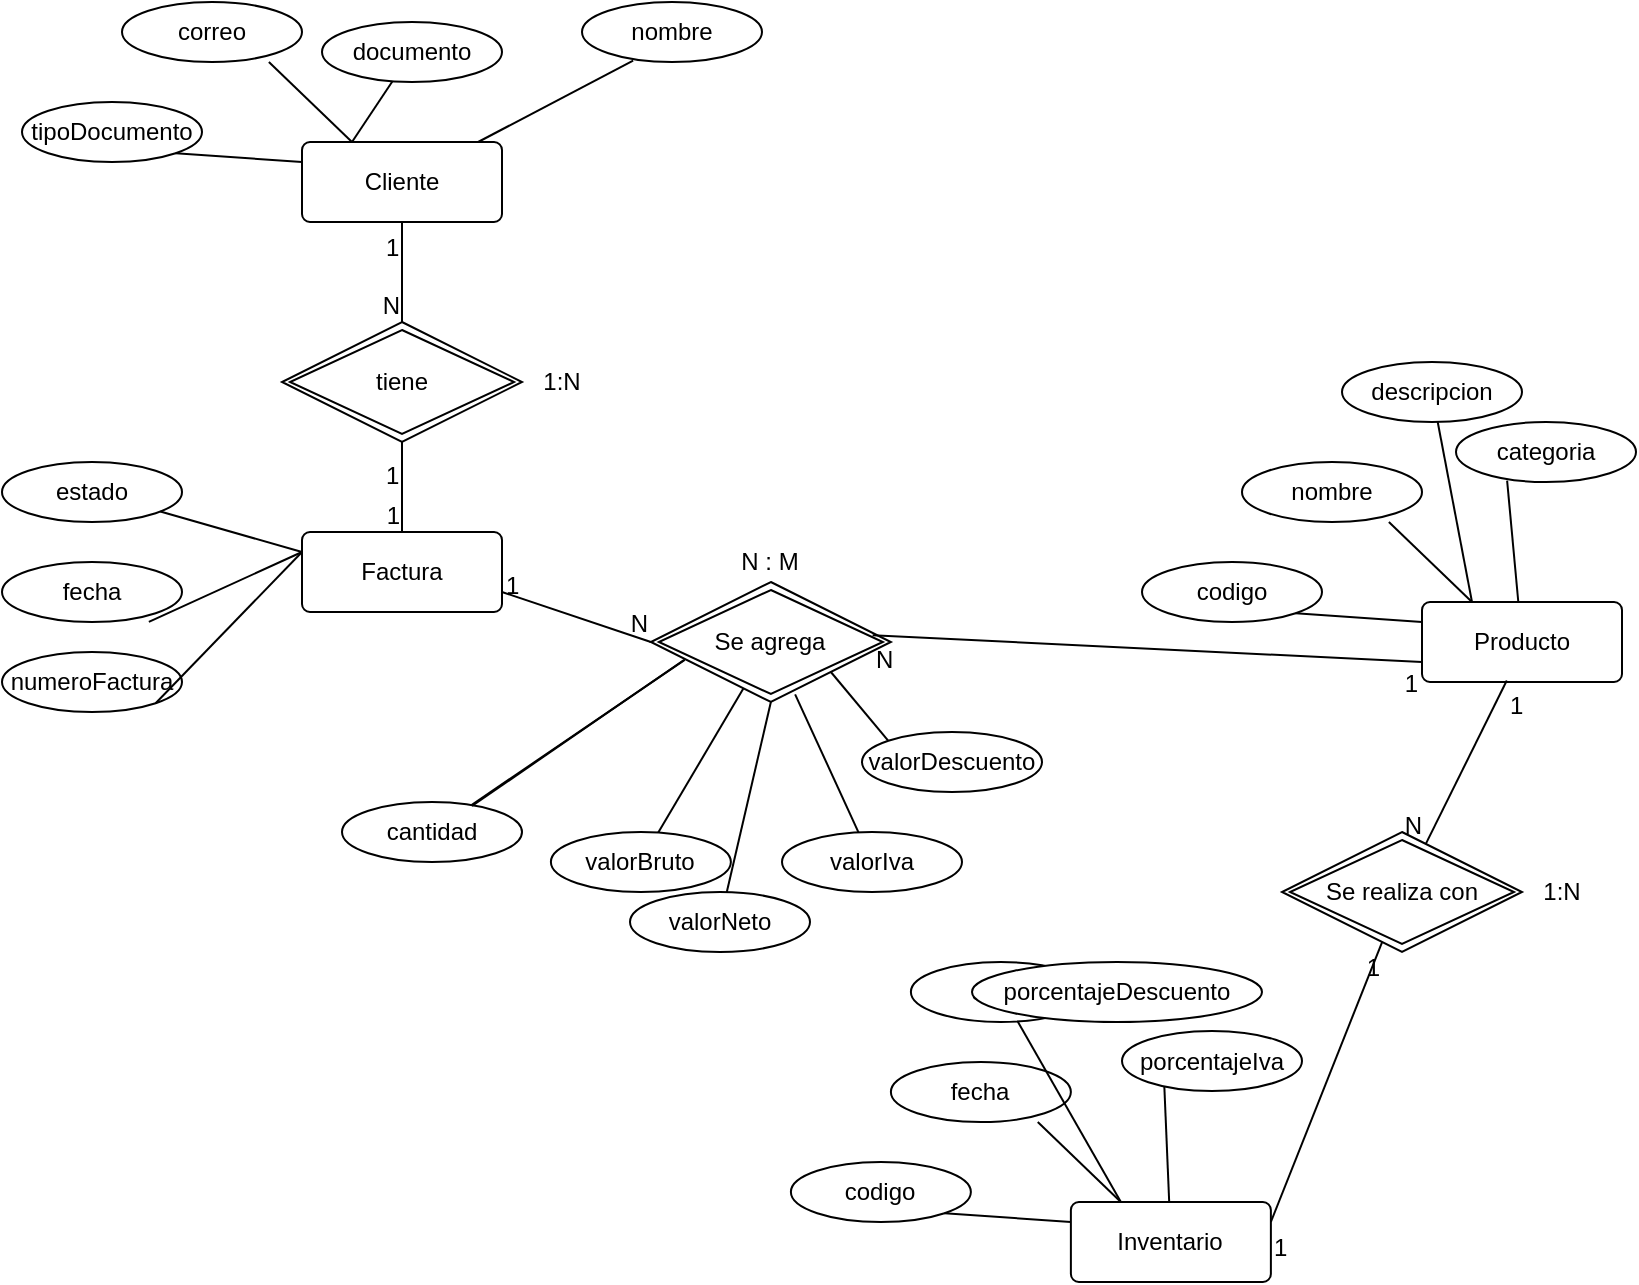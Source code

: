 <mxfile version="22.1.1" type="github">
  <diagram name="Página-1" id="lRrv80_V2zP-I7fB7Nj7">
    <mxGraphModel dx="2074" dy="782" grid="1" gridSize="10" guides="1" tooltips="1" connect="1" arrows="1" fold="1" page="1" pageScale="1" pageWidth="827" pageHeight="1169" math="0" shadow="0">
      <root>
        <mxCell id="0" />
        <mxCell id="1" parent="0" />
        <mxCell id="ZoLgGPwyBZnqr0tmu89g-1" value="Cliente" style="rounded=1;arcSize=10;whiteSpace=wrap;html=1;align=center;" vertex="1" parent="1">
          <mxGeometry x="160" y="260" width="100" height="40" as="geometry" />
        </mxCell>
        <mxCell id="ZoLgGPwyBZnqr0tmu89g-2" value="tipoDocumento" style="ellipse;whiteSpace=wrap;html=1;" vertex="1" parent="1">
          <mxGeometry x="20" y="240" width="90" height="30" as="geometry" />
        </mxCell>
        <mxCell id="ZoLgGPwyBZnqr0tmu89g-3" value="documento" style="ellipse;whiteSpace=wrap;html=1;" vertex="1" parent="1">
          <mxGeometry x="170" y="200" width="90" height="30" as="geometry" />
        </mxCell>
        <mxCell id="ZoLgGPwyBZnqr0tmu89g-4" value="nombre" style="ellipse;whiteSpace=wrap;html=1;" vertex="1" parent="1">
          <mxGeometry x="300" y="190" width="90" height="30" as="geometry" />
        </mxCell>
        <mxCell id="ZoLgGPwyBZnqr0tmu89g-5" value="correo" style="ellipse;whiteSpace=wrap;html=1;" vertex="1" parent="1">
          <mxGeometry x="70" y="190" width="90" height="30" as="geometry" />
        </mxCell>
        <mxCell id="ZoLgGPwyBZnqr0tmu89g-6" value="" style="endArrow=none;html=1;rounded=0;entryX=0.816;entryY=0.999;entryDx=0;entryDy=0;entryPerimeter=0;exitX=0.25;exitY=0;exitDx=0;exitDy=0;" edge="1" parent="1" source="ZoLgGPwyBZnqr0tmu89g-1" target="ZoLgGPwyBZnqr0tmu89g-5">
          <mxGeometry relative="1" as="geometry">
            <mxPoint x="190" y="280" as="sourcePoint" />
            <mxPoint x="740" y="450" as="targetPoint" />
          </mxGeometry>
        </mxCell>
        <mxCell id="ZoLgGPwyBZnqr0tmu89g-7" value="" style="resizable=0;html=1;whiteSpace=wrap;align=right;verticalAlign=bottom;" connectable="0" vertex="1" parent="ZoLgGPwyBZnqr0tmu89g-6">
          <mxGeometry x="1" relative="1" as="geometry" />
        </mxCell>
        <mxCell id="ZoLgGPwyBZnqr0tmu89g-8" value="" style="endArrow=none;html=1;rounded=0;entryX=1;entryY=1;entryDx=0;entryDy=0;exitX=0;exitY=0.25;exitDx=0;exitDy=0;exitPerimeter=0;" edge="1" parent="1" source="ZoLgGPwyBZnqr0tmu89g-1" target="ZoLgGPwyBZnqr0tmu89g-2">
          <mxGeometry relative="1" as="geometry">
            <mxPoint x="200" y="286" as="sourcePoint" />
            <mxPoint x="153" y="230" as="targetPoint" />
          </mxGeometry>
        </mxCell>
        <mxCell id="ZoLgGPwyBZnqr0tmu89g-9" value="" style="resizable=0;html=1;whiteSpace=wrap;align=right;verticalAlign=bottom;" connectable="0" vertex="1" parent="ZoLgGPwyBZnqr0tmu89g-8">
          <mxGeometry x="1" relative="1" as="geometry" />
        </mxCell>
        <mxCell id="ZoLgGPwyBZnqr0tmu89g-10" value="" style="endArrow=none;html=1;rounded=0;exitX=0.25;exitY=0;exitDx=0;exitDy=0;" edge="1" parent="1" source="ZoLgGPwyBZnqr0tmu89g-1" target="ZoLgGPwyBZnqr0tmu89g-3">
          <mxGeometry relative="1" as="geometry">
            <mxPoint x="200" y="286" as="sourcePoint" />
            <mxPoint x="153" y="230" as="targetPoint" />
          </mxGeometry>
        </mxCell>
        <mxCell id="ZoLgGPwyBZnqr0tmu89g-11" value="" style="resizable=0;html=1;whiteSpace=wrap;align=right;verticalAlign=bottom;" connectable="0" vertex="1" parent="ZoLgGPwyBZnqr0tmu89g-10">
          <mxGeometry x="1" relative="1" as="geometry" />
        </mxCell>
        <mxCell id="ZoLgGPwyBZnqr0tmu89g-12" value="" style="endArrow=none;html=1;rounded=0;entryX=0.284;entryY=0.976;entryDx=0;entryDy=0;entryPerimeter=0;" edge="1" parent="1" source="ZoLgGPwyBZnqr0tmu89g-1" target="ZoLgGPwyBZnqr0tmu89g-4">
          <mxGeometry relative="1" as="geometry">
            <mxPoint x="225" y="280" as="sourcePoint" />
            <mxPoint x="248" y="230" as="targetPoint" />
          </mxGeometry>
        </mxCell>
        <mxCell id="ZoLgGPwyBZnqr0tmu89g-13" value="" style="resizable=0;html=1;whiteSpace=wrap;align=right;verticalAlign=bottom;" connectable="0" vertex="1" parent="ZoLgGPwyBZnqr0tmu89g-12">
          <mxGeometry x="1" relative="1" as="geometry" />
        </mxCell>
        <mxCell id="ZoLgGPwyBZnqr0tmu89g-14" value="Producto" style="rounded=1;arcSize=10;whiteSpace=wrap;html=1;align=center;" vertex="1" parent="1">
          <mxGeometry x="720" y="490" width="100" height="40" as="geometry" />
        </mxCell>
        <mxCell id="ZoLgGPwyBZnqr0tmu89g-15" value="codigo" style="ellipse;whiteSpace=wrap;html=1;" vertex="1" parent="1">
          <mxGeometry x="580" y="470" width="90" height="30" as="geometry" />
        </mxCell>
        <mxCell id="ZoLgGPwyBZnqr0tmu89g-16" value="descripcion" style="ellipse;whiteSpace=wrap;html=1;" vertex="1" parent="1">
          <mxGeometry x="680" y="370" width="90" height="30" as="geometry" />
        </mxCell>
        <mxCell id="ZoLgGPwyBZnqr0tmu89g-17" value="categoria" style="ellipse;whiteSpace=wrap;html=1;" vertex="1" parent="1">
          <mxGeometry x="737" y="400" width="90" height="30" as="geometry" />
        </mxCell>
        <mxCell id="ZoLgGPwyBZnqr0tmu89g-18" value="nombre" style="ellipse;whiteSpace=wrap;html=1;" vertex="1" parent="1">
          <mxGeometry x="630" y="420" width="90" height="30" as="geometry" />
        </mxCell>
        <mxCell id="ZoLgGPwyBZnqr0tmu89g-19" value="" style="endArrow=none;html=1;rounded=0;entryX=0.816;entryY=0.999;entryDx=0;entryDy=0;entryPerimeter=0;exitX=0.25;exitY=0;exitDx=0;exitDy=0;" edge="1" parent="1" source="ZoLgGPwyBZnqr0tmu89g-14" target="ZoLgGPwyBZnqr0tmu89g-18">
          <mxGeometry relative="1" as="geometry">
            <mxPoint x="750" y="510" as="sourcePoint" />
            <mxPoint x="1300" y="680" as="targetPoint" />
          </mxGeometry>
        </mxCell>
        <mxCell id="ZoLgGPwyBZnqr0tmu89g-20" value="" style="resizable=0;html=1;whiteSpace=wrap;align=right;verticalAlign=bottom;" connectable="0" vertex="1" parent="ZoLgGPwyBZnqr0tmu89g-19">
          <mxGeometry x="1" relative="1" as="geometry" />
        </mxCell>
        <mxCell id="ZoLgGPwyBZnqr0tmu89g-21" value="" style="endArrow=none;html=1;rounded=0;entryX=1;entryY=1;entryDx=0;entryDy=0;exitX=0;exitY=0.25;exitDx=0;exitDy=0;exitPerimeter=0;" edge="1" parent="1" source="ZoLgGPwyBZnqr0tmu89g-14" target="ZoLgGPwyBZnqr0tmu89g-15">
          <mxGeometry relative="1" as="geometry">
            <mxPoint x="760" y="516" as="sourcePoint" />
            <mxPoint x="713" y="460" as="targetPoint" />
          </mxGeometry>
        </mxCell>
        <mxCell id="ZoLgGPwyBZnqr0tmu89g-22" value="" style="resizable=0;html=1;whiteSpace=wrap;align=right;verticalAlign=bottom;" connectable="0" vertex="1" parent="ZoLgGPwyBZnqr0tmu89g-21">
          <mxGeometry x="1" relative="1" as="geometry" />
        </mxCell>
        <mxCell id="ZoLgGPwyBZnqr0tmu89g-23" value="" style="endArrow=none;html=1;rounded=0;exitX=0.25;exitY=0;exitDx=0;exitDy=0;" edge="1" parent="1" source="ZoLgGPwyBZnqr0tmu89g-14" target="ZoLgGPwyBZnqr0tmu89g-16">
          <mxGeometry relative="1" as="geometry">
            <mxPoint x="760" y="516" as="sourcePoint" />
            <mxPoint x="713" y="460" as="targetPoint" />
          </mxGeometry>
        </mxCell>
        <mxCell id="ZoLgGPwyBZnqr0tmu89g-24" value="" style="resizable=0;html=1;whiteSpace=wrap;align=right;verticalAlign=bottom;" connectable="0" vertex="1" parent="ZoLgGPwyBZnqr0tmu89g-23">
          <mxGeometry x="1" relative="1" as="geometry" />
        </mxCell>
        <mxCell id="ZoLgGPwyBZnqr0tmu89g-25" value="" style="endArrow=none;html=1;rounded=0;entryX=0.284;entryY=0.976;entryDx=0;entryDy=0;entryPerimeter=0;" edge="1" parent="1" source="ZoLgGPwyBZnqr0tmu89g-14" target="ZoLgGPwyBZnqr0tmu89g-17">
          <mxGeometry relative="1" as="geometry">
            <mxPoint x="785" y="510" as="sourcePoint" />
            <mxPoint x="808" y="460" as="targetPoint" />
          </mxGeometry>
        </mxCell>
        <mxCell id="ZoLgGPwyBZnqr0tmu89g-26" value="" style="resizable=0;html=1;whiteSpace=wrap;align=right;verticalAlign=bottom;" connectable="0" vertex="1" parent="ZoLgGPwyBZnqr0tmu89g-25">
          <mxGeometry x="1" relative="1" as="geometry" />
        </mxCell>
        <mxCell id="ZoLgGPwyBZnqr0tmu89g-27" value="Inventario" style="rounded=1;arcSize=10;whiteSpace=wrap;html=1;align=center;" vertex="1" parent="1">
          <mxGeometry x="544.44" y="790" width="100" height="40" as="geometry" />
        </mxCell>
        <mxCell id="ZoLgGPwyBZnqr0tmu89g-28" value="codigo" style="ellipse;whiteSpace=wrap;html=1;" vertex="1" parent="1">
          <mxGeometry x="404.44" y="770" width="90" height="30" as="geometry" />
        </mxCell>
        <mxCell id="ZoLgGPwyBZnqr0tmu89g-29" value="stock" style="ellipse;whiteSpace=wrap;html=1;" vertex="1" parent="1">
          <mxGeometry x="464.44" y="670" width="90" height="30" as="geometry" />
        </mxCell>
        <mxCell id="ZoLgGPwyBZnqr0tmu89g-30" value="porcentajeDescuento" style="ellipse;whiteSpace=wrap;html=1;" vertex="1" parent="1">
          <mxGeometry x="495" y="670" width="145" height="30" as="geometry" />
        </mxCell>
        <mxCell id="ZoLgGPwyBZnqr0tmu89g-31" value="fecha" style="ellipse;whiteSpace=wrap;html=1;" vertex="1" parent="1">
          <mxGeometry x="454.44" y="720" width="90" height="30" as="geometry" />
        </mxCell>
        <mxCell id="ZoLgGPwyBZnqr0tmu89g-32" value="" style="endArrow=none;html=1;rounded=0;entryX=0.816;entryY=0.999;entryDx=0;entryDy=0;entryPerimeter=0;exitX=0.25;exitY=0;exitDx=0;exitDy=0;" edge="1" parent="1" source="ZoLgGPwyBZnqr0tmu89g-27" target="ZoLgGPwyBZnqr0tmu89g-31">
          <mxGeometry relative="1" as="geometry">
            <mxPoint x="574.44" y="810" as="sourcePoint" />
            <mxPoint x="1124.44" y="980" as="targetPoint" />
          </mxGeometry>
        </mxCell>
        <mxCell id="ZoLgGPwyBZnqr0tmu89g-33" value="" style="resizable=0;html=1;whiteSpace=wrap;align=right;verticalAlign=bottom;" connectable="0" vertex="1" parent="ZoLgGPwyBZnqr0tmu89g-32">
          <mxGeometry x="1" relative="1" as="geometry" />
        </mxCell>
        <mxCell id="ZoLgGPwyBZnqr0tmu89g-34" value="" style="endArrow=none;html=1;rounded=0;entryX=1;entryY=1;entryDx=0;entryDy=0;exitX=0;exitY=0.25;exitDx=0;exitDy=0;exitPerimeter=0;" edge="1" parent="1" source="ZoLgGPwyBZnqr0tmu89g-27" target="ZoLgGPwyBZnqr0tmu89g-28">
          <mxGeometry relative="1" as="geometry">
            <mxPoint x="584.44" y="816" as="sourcePoint" />
            <mxPoint x="537.44" y="760" as="targetPoint" />
          </mxGeometry>
        </mxCell>
        <mxCell id="ZoLgGPwyBZnqr0tmu89g-35" value="" style="resizable=0;html=1;whiteSpace=wrap;align=right;verticalAlign=bottom;" connectable="0" vertex="1" parent="ZoLgGPwyBZnqr0tmu89g-34">
          <mxGeometry x="1" relative="1" as="geometry" />
        </mxCell>
        <mxCell id="ZoLgGPwyBZnqr0tmu89g-36" value="" style="endArrow=none;html=1;rounded=0;exitX=0.25;exitY=0;exitDx=0;exitDy=0;" edge="1" parent="1" source="ZoLgGPwyBZnqr0tmu89g-27" target="ZoLgGPwyBZnqr0tmu89g-29">
          <mxGeometry relative="1" as="geometry">
            <mxPoint x="584.44" y="816" as="sourcePoint" />
            <mxPoint x="537.44" y="760" as="targetPoint" />
          </mxGeometry>
        </mxCell>
        <mxCell id="ZoLgGPwyBZnqr0tmu89g-37" value="" style="resizable=0;html=1;whiteSpace=wrap;align=right;verticalAlign=bottom;" connectable="0" vertex="1" parent="ZoLgGPwyBZnqr0tmu89g-36">
          <mxGeometry x="1" relative="1" as="geometry" />
        </mxCell>
        <mxCell id="ZoLgGPwyBZnqr0tmu89g-38" value="" style="endArrow=none;html=1;rounded=0;entryX=0.284;entryY=0.976;entryDx=0;entryDy=0;entryPerimeter=0;" edge="1" parent="1" source="ZoLgGPwyBZnqr0tmu89g-27">
          <mxGeometry relative="1" as="geometry">
            <mxPoint x="609.44" y="810" as="sourcePoint" />
            <mxPoint x="590.62" y="719.28" as="targetPoint" />
          </mxGeometry>
        </mxCell>
        <mxCell id="ZoLgGPwyBZnqr0tmu89g-39" value="" style="resizable=0;html=1;whiteSpace=wrap;align=right;verticalAlign=bottom;" connectable="0" vertex="1" parent="ZoLgGPwyBZnqr0tmu89g-38">
          <mxGeometry x="1" relative="1" as="geometry" />
        </mxCell>
        <mxCell id="ZoLgGPwyBZnqr0tmu89g-40" value="" style="resizable=0;html=1;whiteSpace=wrap;align=right;verticalAlign=bottom;" connectable="0" vertex="1" parent="1">
          <mxGeometry x="629.927" y="739.512" as="geometry" />
        </mxCell>
        <mxCell id="ZoLgGPwyBZnqr0tmu89g-41" value="porcentajeIva" style="ellipse;whiteSpace=wrap;html=1;" vertex="1" parent="1">
          <mxGeometry x="570" y="704.51" width="90" height="30" as="geometry" />
        </mxCell>
        <mxCell id="ZoLgGPwyBZnqr0tmu89g-44" value="Se realiza con" style="shape=rhombus;double=1;perimeter=rhombusPerimeter;whiteSpace=wrap;html=1;align=center;" vertex="1" parent="1">
          <mxGeometry x="650" y="605" width="120" height="60" as="geometry" />
        </mxCell>
        <mxCell id="ZoLgGPwyBZnqr0tmu89g-51" value="" style="endArrow=none;html=1;rounded=0;exitX=0.424;exitY=0.982;exitDx=0;exitDy=0;exitPerimeter=0;" edge="1" parent="1" source="ZoLgGPwyBZnqr0tmu89g-14" target="ZoLgGPwyBZnqr0tmu89g-44">
          <mxGeometry relative="1" as="geometry">
            <mxPoint x="570" y="600" as="sourcePoint" />
            <mxPoint x="730" y="600" as="targetPoint" />
          </mxGeometry>
        </mxCell>
        <mxCell id="ZoLgGPwyBZnqr0tmu89g-52" value="1" style="resizable=0;html=1;whiteSpace=wrap;align=left;verticalAlign=bottom;" connectable="0" vertex="1" parent="ZoLgGPwyBZnqr0tmu89g-51">
          <mxGeometry x="-1" relative="1" as="geometry">
            <mxPoint y="21" as="offset" />
          </mxGeometry>
        </mxCell>
        <mxCell id="ZoLgGPwyBZnqr0tmu89g-53" value="N" style="resizable=0;html=1;whiteSpace=wrap;align=right;verticalAlign=bottom;" connectable="0" vertex="1" parent="ZoLgGPwyBZnqr0tmu89g-51">
          <mxGeometry x="1" relative="1" as="geometry" />
        </mxCell>
        <mxCell id="ZoLgGPwyBZnqr0tmu89g-54" value="" style="endArrow=none;html=1;rounded=0;exitX=1;exitY=0.25;exitDx=0;exitDy=0;" edge="1" parent="1" source="ZoLgGPwyBZnqr0tmu89g-27" target="ZoLgGPwyBZnqr0tmu89g-44">
          <mxGeometry relative="1" as="geometry">
            <mxPoint x="680" y="690" as="sourcePoint" />
            <mxPoint x="640" y="772" as="targetPoint" />
          </mxGeometry>
        </mxCell>
        <mxCell id="ZoLgGPwyBZnqr0tmu89g-55" value="1" style="resizable=0;html=1;whiteSpace=wrap;align=left;verticalAlign=bottom;" connectable="0" vertex="1" parent="ZoLgGPwyBZnqr0tmu89g-54">
          <mxGeometry x="-1" relative="1" as="geometry">
            <mxPoint y="21" as="offset" />
          </mxGeometry>
        </mxCell>
        <mxCell id="ZoLgGPwyBZnqr0tmu89g-56" value="1" style="resizable=0;html=1;whiteSpace=wrap;align=right;verticalAlign=bottom;" connectable="0" vertex="1" parent="ZoLgGPwyBZnqr0tmu89g-54">
          <mxGeometry x="1" relative="1" as="geometry">
            <mxPoint y="21" as="offset" />
          </mxGeometry>
        </mxCell>
        <mxCell id="ZoLgGPwyBZnqr0tmu89g-57" value="1:N" style="text;html=1;strokeColor=none;fillColor=none;align=center;verticalAlign=middle;whiteSpace=wrap;rounded=0;" vertex="1" parent="1">
          <mxGeometry x="770" y="620" width="40" height="30" as="geometry" />
        </mxCell>
        <mxCell id="ZoLgGPwyBZnqr0tmu89g-58" value="Factura" style="rounded=1;arcSize=10;whiteSpace=wrap;html=1;align=center;" vertex="1" parent="1">
          <mxGeometry x="160" y="455" width="100" height="40" as="geometry" />
        </mxCell>
        <mxCell id="ZoLgGPwyBZnqr0tmu89g-59" value="numeroFactura" style="ellipse;whiteSpace=wrap;html=1;" vertex="1" parent="1">
          <mxGeometry x="10" y="515" width="90" height="30" as="geometry" />
        </mxCell>
        <mxCell id="ZoLgGPwyBZnqr0tmu89g-60" value="estado" style="ellipse;whiteSpace=wrap;html=1;" vertex="1" parent="1">
          <mxGeometry x="10" y="420" width="90" height="30" as="geometry" />
        </mxCell>
        <mxCell id="ZoLgGPwyBZnqr0tmu89g-62" value="fecha" style="ellipse;whiteSpace=wrap;html=1;" vertex="1" parent="1">
          <mxGeometry x="10" y="470" width="90" height="30" as="geometry" />
        </mxCell>
        <mxCell id="ZoLgGPwyBZnqr0tmu89g-63" value="" style="endArrow=none;html=1;rounded=0;entryX=0.816;entryY=0.999;entryDx=0;entryDy=0;entryPerimeter=0;exitX=0;exitY=0.25;exitDx=0;exitDy=0;" edge="1" parent="1" source="ZoLgGPwyBZnqr0tmu89g-58" target="ZoLgGPwyBZnqr0tmu89g-62">
          <mxGeometry relative="1" as="geometry">
            <mxPoint x="210" y="460" as="sourcePoint" />
            <mxPoint x="760" y="630" as="targetPoint" />
          </mxGeometry>
        </mxCell>
        <mxCell id="ZoLgGPwyBZnqr0tmu89g-64" value="" style="resizable=0;html=1;whiteSpace=wrap;align=right;verticalAlign=bottom;" connectable="0" vertex="1" parent="ZoLgGPwyBZnqr0tmu89g-63">
          <mxGeometry x="1" relative="1" as="geometry" />
        </mxCell>
        <mxCell id="ZoLgGPwyBZnqr0tmu89g-65" value="" style="endArrow=none;html=1;rounded=0;entryX=1;entryY=1;entryDx=0;entryDy=0;exitX=0;exitY=0.25;exitDx=0;exitDy=0;exitPerimeter=0;" edge="1" parent="1" source="ZoLgGPwyBZnqr0tmu89g-58" target="ZoLgGPwyBZnqr0tmu89g-59">
          <mxGeometry relative="1" as="geometry">
            <mxPoint x="220" y="466" as="sourcePoint" />
            <mxPoint x="173" y="410" as="targetPoint" />
          </mxGeometry>
        </mxCell>
        <mxCell id="ZoLgGPwyBZnqr0tmu89g-66" value="" style="resizable=0;html=1;whiteSpace=wrap;align=right;verticalAlign=bottom;" connectable="0" vertex="1" parent="ZoLgGPwyBZnqr0tmu89g-65">
          <mxGeometry x="1" relative="1" as="geometry" />
        </mxCell>
        <mxCell id="ZoLgGPwyBZnqr0tmu89g-67" value="" style="endArrow=none;html=1;rounded=0;exitX=0;exitY=0.25;exitDx=0;exitDy=0;" edge="1" parent="1" source="ZoLgGPwyBZnqr0tmu89g-58" target="ZoLgGPwyBZnqr0tmu89g-60">
          <mxGeometry relative="1" as="geometry">
            <mxPoint x="220" y="466" as="sourcePoint" />
            <mxPoint x="173" y="410" as="targetPoint" />
          </mxGeometry>
        </mxCell>
        <mxCell id="ZoLgGPwyBZnqr0tmu89g-68" value="" style="resizable=0;html=1;whiteSpace=wrap;align=right;verticalAlign=bottom;" connectable="0" vertex="1" parent="ZoLgGPwyBZnqr0tmu89g-67">
          <mxGeometry x="1" relative="1" as="geometry" />
        </mxCell>
        <mxCell id="ZoLgGPwyBZnqr0tmu89g-71" value="tiene" style="shape=rhombus;double=1;perimeter=rhombusPerimeter;whiteSpace=wrap;html=1;align=center;" vertex="1" parent="1">
          <mxGeometry x="150" y="350" width="120" height="60" as="geometry" />
        </mxCell>
        <mxCell id="ZoLgGPwyBZnqr0tmu89g-72" value="" style="endArrow=none;html=1;rounded=0;exitX=0.5;exitY=1;exitDx=0;exitDy=0;entryX=0.5;entryY=0;entryDx=0;entryDy=0;" edge="1" parent="1" source="ZoLgGPwyBZnqr0tmu89g-1" target="ZoLgGPwyBZnqr0tmu89g-71">
          <mxGeometry relative="1" as="geometry">
            <mxPoint x="340" y="352" as="sourcePoint" />
            <mxPoint x="300" y="434" as="targetPoint" />
          </mxGeometry>
        </mxCell>
        <mxCell id="ZoLgGPwyBZnqr0tmu89g-73" value="1" style="resizable=0;html=1;whiteSpace=wrap;align=left;verticalAlign=bottom;" connectable="0" vertex="1" parent="ZoLgGPwyBZnqr0tmu89g-72">
          <mxGeometry x="-1" relative="1" as="geometry">
            <mxPoint x="-10" y="21" as="offset" />
          </mxGeometry>
        </mxCell>
        <mxCell id="ZoLgGPwyBZnqr0tmu89g-74" value="N" style="resizable=0;html=1;whiteSpace=wrap;align=right;verticalAlign=bottom;" connectable="0" vertex="1" parent="ZoLgGPwyBZnqr0tmu89g-72">
          <mxGeometry x="1" relative="1" as="geometry">
            <mxPoint as="offset" />
          </mxGeometry>
        </mxCell>
        <mxCell id="ZoLgGPwyBZnqr0tmu89g-75" value="" style="endArrow=none;html=1;rounded=0;exitX=0.5;exitY=1;exitDx=0;exitDy=0;entryX=0.5;entryY=0;entryDx=0;entryDy=0;" edge="1" parent="1" source="ZoLgGPwyBZnqr0tmu89g-71" target="ZoLgGPwyBZnqr0tmu89g-58">
          <mxGeometry relative="1" as="geometry">
            <mxPoint x="209.76" y="410" as="sourcePoint" />
            <mxPoint x="210" y="460" as="targetPoint" />
          </mxGeometry>
        </mxCell>
        <mxCell id="ZoLgGPwyBZnqr0tmu89g-76" value="1" style="resizable=0;html=1;whiteSpace=wrap;align=left;verticalAlign=bottom;" connectable="0" vertex="1" parent="ZoLgGPwyBZnqr0tmu89g-75">
          <mxGeometry x="-1" relative="1" as="geometry">
            <mxPoint x="-10" y="25" as="offset" />
          </mxGeometry>
        </mxCell>
        <mxCell id="ZoLgGPwyBZnqr0tmu89g-77" value="1" style="resizable=0;html=1;whiteSpace=wrap;align=right;verticalAlign=bottom;" connectable="0" vertex="1" parent="ZoLgGPwyBZnqr0tmu89g-75">
          <mxGeometry x="1" relative="1" as="geometry">
            <mxPoint as="offset" />
          </mxGeometry>
        </mxCell>
        <mxCell id="ZoLgGPwyBZnqr0tmu89g-79" value="1:N" style="text;html=1;strokeColor=none;fillColor=none;align=center;verticalAlign=middle;whiteSpace=wrap;rounded=0;" vertex="1" parent="1">
          <mxGeometry x="270" y="365" width="40" height="30" as="geometry" />
        </mxCell>
        <mxCell id="ZoLgGPwyBZnqr0tmu89g-80" value="Se agrega" style="shape=rhombus;double=1;perimeter=rhombusPerimeter;whiteSpace=wrap;html=1;align=center;" vertex="1" parent="1">
          <mxGeometry x="334.44" y="480" width="120" height="60" as="geometry" />
        </mxCell>
        <mxCell id="ZoLgGPwyBZnqr0tmu89g-81" value="" style="endArrow=none;html=1;rounded=0;exitX=1;exitY=0.75;exitDx=0;exitDy=0;entryX=0;entryY=0.5;entryDx=0;entryDy=0;" edge="1" parent="1" source="ZoLgGPwyBZnqr0tmu89g-58" target="ZoLgGPwyBZnqr0tmu89g-80">
          <mxGeometry relative="1" as="geometry">
            <mxPoint x="270" y="530" as="sourcePoint" />
            <mxPoint x="230" y="612" as="targetPoint" />
          </mxGeometry>
        </mxCell>
        <mxCell id="ZoLgGPwyBZnqr0tmu89g-82" value="1" style="resizable=0;html=1;whiteSpace=wrap;align=left;verticalAlign=bottom;" connectable="0" vertex="1" parent="ZoLgGPwyBZnqr0tmu89g-81">
          <mxGeometry x="-1" relative="1" as="geometry">
            <mxPoint y="5" as="offset" />
          </mxGeometry>
        </mxCell>
        <mxCell id="ZoLgGPwyBZnqr0tmu89g-83" value="N" style="resizable=0;html=1;whiteSpace=wrap;align=right;verticalAlign=bottom;" connectable="0" vertex="1" parent="ZoLgGPwyBZnqr0tmu89g-81">
          <mxGeometry x="1" relative="1" as="geometry" />
        </mxCell>
        <mxCell id="ZoLgGPwyBZnqr0tmu89g-85" value="" style="endArrow=none;html=1;rounded=0;exitX=0.924;exitY=0.443;exitDx=0;exitDy=0;exitPerimeter=0;entryX=0;entryY=0.75;entryDx=0;entryDy=0;" edge="1" parent="1" source="ZoLgGPwyBZnqr0tmu89g-80" target="ZoLgGPwyBZnqr0tmu89g-14">
          <mxGeometry relative="1" as="geometry">
            <mxPoint x="480" y="540" as="sourcePoint" />
            <mxPoint x="563" y="556" as="targetPoint" />
          </mxGeometry>
        </mxCell>
        <mxCell id="ZoLgGPwyBZnqr0tmu89g-86" value="N" style="resizable=0;html=1;whiteSpace=wrap;align=left;verticalAlign=bottom;" connectable="0" vertex="1" parent="ZoLgGPwyBZnqr0tmu89g-85">
          <mxGeometry x="-1" relative="1" as="geometry">
            <mxPoint y="21" as="offset" />
          </mxGeometry>
        </mxCell>
        <mxCell id="ZoLgGPwyBZnqr0tmu89g-87" value="1" style="resizable=0;html=1;whiteSpace=wrap;align=right;verticalAlign=bottom;" connectable="0" vertex="1" parent="ZoLgGPwyBZnqr0tmu89g-85">
          <mxGeometry x="1" relative="1" as="geometry">
            <mxPoint y="20" as="offset" />
          </mxGeometry>
        </mxCell>
        <mxCell id="ZoLgGPwyBZnqr0tmu89g-88" value="N : M" style="text;html=1;strokeColor=none;fillColor=none;align=center;verticalAlign=middle;whiteSpace=wrap;rounded=0;" vertex="1" parent="1">
          <mxGeometry x="374.44" y="455" width="40" height="30" as="geometry" />
        </mxCell>
        <mxCell id="ZoLgGPwyBZnqr0tmu89g-89" value="cantidad" style="ellipse;whiteSpace=wrap;html=1;" vertex="1" parent="1">
          <mxGeometry x="180" y="590" width="90" height="30" as="geometry" />
        </mxCell>
        <mxCell id="ZoLgGPwyBZnqr0tmu89g-90" value="" style="resizable=0;html=1;whiteSpace=wrap;align=right;verticalAlign=bottom;" connectable="0" vertex="1" parent="1">
          <mxGeometry x="257.407" y="615.446" as="geometry" />
        </mxCell>
        <mxCell id="ZoLgGPwyBZnqr0tmu89g-91" value="" style="endArrow=none;html=1;rounded=0;exitX=0.141;exitY=0.649;exitDx=0;exitDy=0;exitPerimeter=0;" edge="1" parent="1" source="ZoLgGPwyBZnqr0tmu89g-80" target="ZoLgGPwyBZnqr0tmu89g-89">
          <mxGeometry relative="1" as="geometry">
            <mxPoint x="353" y="585" as="sourcePoint" />
            <mxPoint x="290" y="580" as="targetPoint" />
          </mxGeometry>
        </mxCell>
        <mxCell id="ZoLgGPwyBZnqr0tmu89g-92" value="" style="resizable=0;html=1;whiteSpace=wrap;align=right;verticalAlign=bottom;" connectable="0" vertex="1" parent="ZoLgGPwyBZnqr0tmu89g-91">
          <mxGeometry x="1" relative="1" as="geometry" />
        </mxCell>
        <mxCell id="ZoLgGPwyBZnqr0tmu89g-93" value="valorBruto" style="ellipse;whiteSpace=wrap;html=1;" vertex="1" parent="1">
          <mxGeometry x="284.44" y="605" width="90" height="30" as="geometry" />
        </mxCell>
        <mxCell id="ZoLgGPwyBZnqr0tmu89g-94" value="valorNeto" style="ellipse;whiteSpace=wrap;html=1;" vertex="1" parent="1">
          <mxGeometry x="324" y="635" width="90" height="30" as="geometry" />
        </mxCell>
        <mxCell id="ZoLgGPwyBZnqr0tmu89g-95" value="valorDescuento" style="ellipse;whiteSpace=wrap;html=1;" vertex="1" parent="1">
          <mxGeometry x="440" y="555" width="90" height="30" as="geometry" />
        </mxCell>
        <mxCell id="ZoLgGPwyBZnqr0tmu89g-96" value="valorIva" style="ellipse;whiteSpace=wrap;html=1;" vertex="1" parent="1">
          <mxGeometry x="400" y="605" width="90" height="30" as="geometry" />
        </mxCell>
        <mxCell id="ZoLgGPwyBZnqr0tmu89g-97" value="" style="endArrow=none;html=1;rounded=0;exitX=0.141;exitY=0.649;exitDx=0;exitDy=0;exitPerimeter=0;" edge="1" parent="1">
          <mxGeometry relative="1" as="geometry">
            <mxPoint x="351" y="519" as="sourcePoint" />
            <mxPoint x="245" y="592" as="targetPoint" />
          </mxGeometry>
        </mxCell>
        <mxCell id="ZoLgGPwyBZnqr0tmu89g-98" value="" style="resizable=0;html=1;whiteSpace=wrap;align=right;verticalAlign=bottom;" connectable="0" vertex="1" parent="ZoLgGPwyBZnqr0tmu89g-97">
          <mxGeometry x="1" relative="1" as="geometry" />
        </mxCell>
        <mxCell id="ZoLgGPwyBZnqr0tmu89g-99" value="" style="endArrow=none;html=1;rounded=0;" edge="1" parent="1" source="ZoLgGPwyBZnqr0tmu89g-80" target="ZoLgGPwyBZnqr0tmu89g-93">
          <mxGeometry relative="1" as="geometry">
            <mxPoint x="361" y="529" as="sourcePoint" />
            <mxPoint x="255" y="602" as="targetPoint" />
          </mxGeometry>
        </mxCell>
        <mxCell id="ZoLgGPwyBZnqr0tmu89g-100" value="" style="resizable=0;html=1;whiteSpace=wrap;align=right;verticalAlign=bottom;" connectable="0" vertex="1" parent="ZoLgGPwyBZnqr0tmu89g-99">
          <mxGeometry x="1" relative="1" as="geometry" />
        </mxCell>
        <mxCell id="ZoLgGPwyBZnqr0tmu89g-101" value="" style="endArrow=none;html=1;rounded=0;exitX=0.5;exitY=1;exitDx=0;exitDy=0;" edge="1" parent="1" source="ZoLgGPwyBZnqr0tmu89g-80" target="ZoLgGPwyBZnqr0tmu89g-94">
          <mxGeometry relative="1" as="geometry">
            <mxPoint x="371" y="539" as="sourcePoint" />
            <mxPoint x="265" y="612" as="targetPoint" />
          </mxGeometry>
        </mxCell>
        <mxCell id="ZoLgGPwyBZnqr0tmu89g-102" value="" style="resizable=0;html=1;whiteSpace=wrap;align=right;verticalAlign=bottom;" connectable="0" vertex="1" parent="ZoLgGPwyBZnqr0tmu89g-101">
          <mxGeometry x="1" relative="1" as="geometry" />
        </mxCell>
        <mxCell id="ZoLgGPwyBZnqr0tmu89g-103" value="" style="endArrow=none;html=1;rounded=0;exitX=0.601;exitY=0.936;exitDx=0;exitDy=0;exitPerimeter=0;" edge="1" parent="1" source="ZoLgGPwyBZnqr0tmu89g-80" target="ZoLgGPwyBZnqr0tmu89g-96">
          <mxGeometry relative="1" as="geometry">
            <mxPoint x="381" y="549" as="sourcePoint" />
            <mxPoint x="275" y="622" as="targetPoint" />
          </mxGeometry>
        </mxCell>
        <mxCell id="ZoLgGPwyBZnqr0tmu89g-104" value="" style="resizable=0;html=1;whiteSpace=wrap;align=right;verticalAlign=bottom;" connectable="0" vertex="1" parent="ZoLgGPwyBZnqr0tmu89g-103">
          <mxGeometry x="1" relative="1" as="geometry" />
        </mxCell>
        <mxCell id="ZoLgGPwyBZnqr0tmu89g-108" value="" style="endArrow=none;html=1;rounded=0;exitX=1;exitY=1;exitDx=0;exitDy=0;entryX=0;entryY=0;entryDx=0;entryDy=0;" edge="1" parent="1" source="ZoLgGPwyBZnqr0tmu89g-80" target="ZoLgGPwyBZnqr0tmu89g-95">
          <mxGeometry relative="1" as="geometry">
            <mxPoint x="391" y="559" as="sourcePoint" />
            <mxPoint x="285" y="632" as="targetPoint" />
          </mxGeometry>
        </mxCell>
        <mxCell id="ZoLgGPwyBZnqr0tmu89g-109" value="" style="resizable=0;html=1;whiteSpace=wrap;align=right;verticalAlign=bottom;" connectable="0" vertex="1" parent="ZoLgGPwyBZnqr0tmu89g-108">
          <mxGeometry x="1" relative="1" as="geometry" />
        </mxCell>
      </root>
    </mxGraphModel>
  </diagram>
</mxfile>
